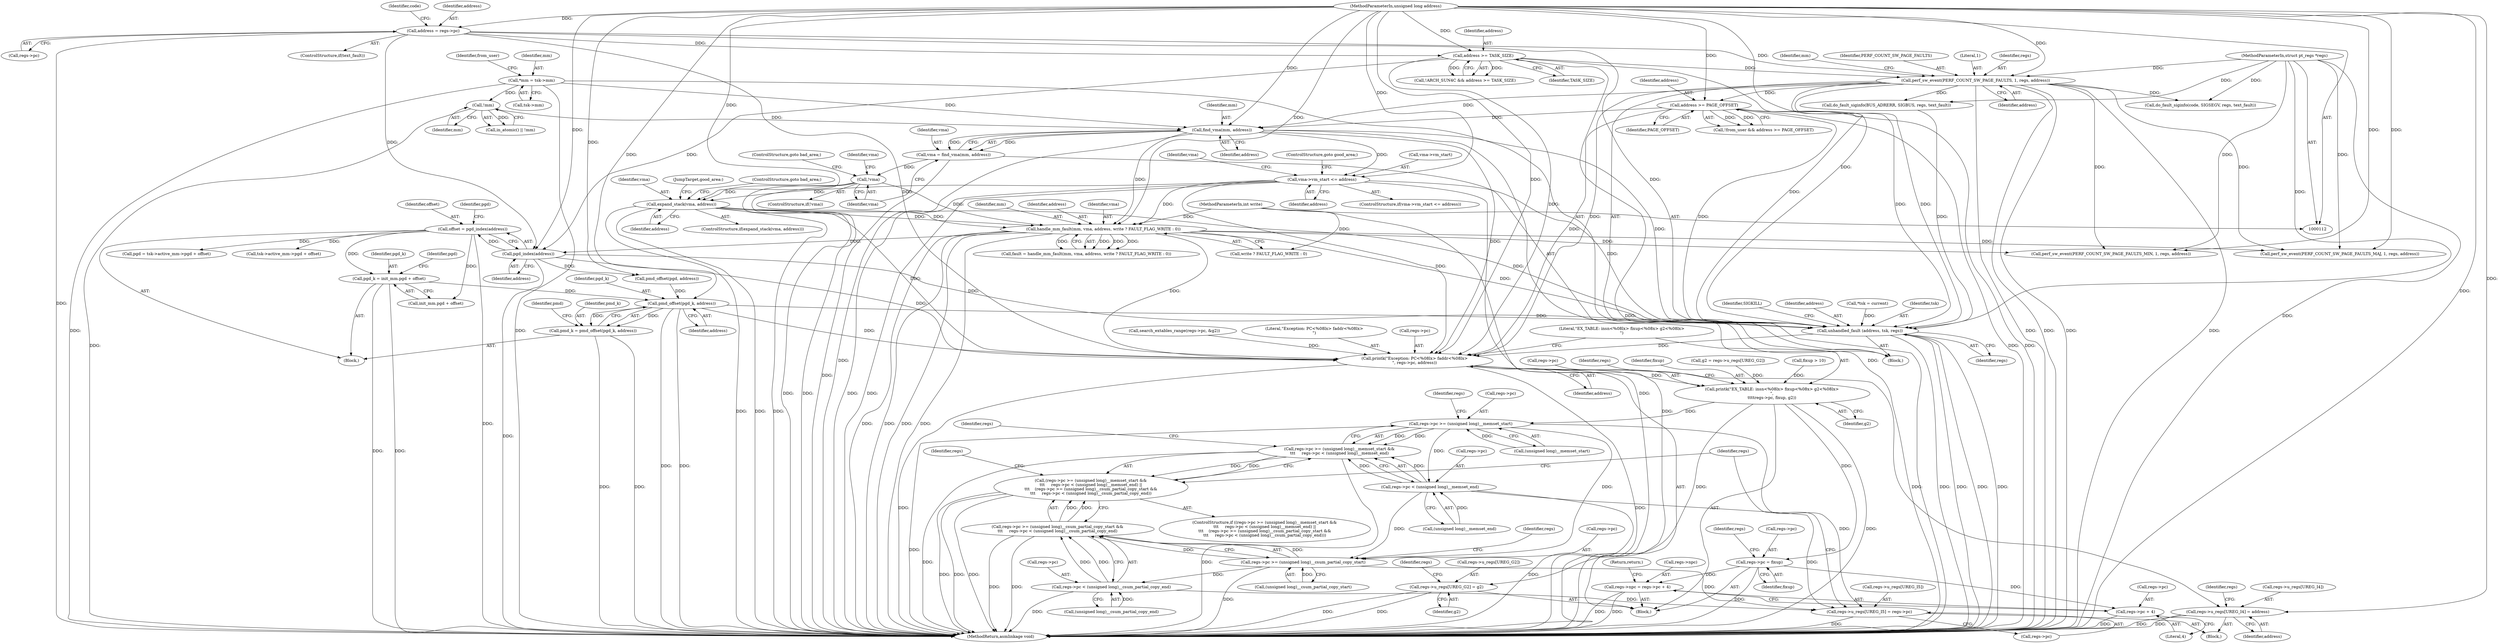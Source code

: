 digraph "0_linux_a8b0ca17b80e92faab46ee7179ba9e99ccb61233_43@integer" {
"1000481" [label="(Call,pgd_k = init_mm.pgd + offset)"];
"1000464" [label="(Call,offset = pgd_index(address))"];
"1000466" [label="(Call,pgd_index(address))"];
"1000156" [label="(Call,address >= TASK_SIZE)"];
"1000144" [label="(Call,address = regs->pc)"];
"1000116" [label="(MethodParameterIn,unsigned long address)"];
"1000242" [label="(Call,handle_mm_fault(mm, vma, address, write ? FAULT_FLAG_WRITE : 0))"];
"1000186" [label="(Call,find_vma(mm, address))"];
"1000163" [label="(Call,!mm)"];
"1000124" [label="(Call,*mm = tsk->mm)"];
"1000180" [label="(Call,address >= PAGE_OFFSET)"];
"1000166" [label="(Call,perf_sw_event(PERF_COUNT_SW_PAGE_FAULTS, 1, regs, address))"];
"1000113" [label="(MethodParameterIn,struct pt_regs *regs)"];
"1000209" [label="(Call,expand_stack(vma, address))"];
"1000190" [label="(Call,!vma)"];
"1000184" [label="(Call,vma = find_vma(mm, address))"];
"1000194" [label="(Call,vma->vm_start <= address)"];
"1000115" [label="(MethodParameterIn,int write)"];
"1000515" [label="(Call,pmd_offset(pgd_k, address))"];
"1000344" [label="(Call,printk(\"Exception: PC<%08lx> faddr<%08lx>\n\", regs->pc, address))"];
"1000350" [label="(Call,printk(\"EX_TABLE: insn<%08lx> fixup<%08x> g2<%08lx>\n\",\n\t\t\t\tregs->pc, fixup, g2))"];
"1000360" [label="(Call,regs->pc >= (unsigned long)__memset_start)"];
"1000359" [label="(Call,regs->pc >= (unsigned long)__memset_start &&\n\t\t\t     regs->pc < (unsigned long)__memset_end)"];
"1000358" [label="(Call,(regs->pc >= (unsigned long)__memset_start &&\n\t\t\t     regs->pc < (unsigned long)__memset_end) ||\n\t\t\t    (regs->pc >= (unsigned long)__csum_partial_copy_start &&\n\t\t\t     regs->pc < (unsigned long)__csum_partial_copy_end))"];
"1000367" [label="(Call,regs->pc < (unsigned long)__memset_end)"];
"1000375" [label="(Call,regs->pc >= (unsigned long)__csum_partial_copy_start)"];
"1000374" [label="(Call,regs->pc >= (unsigned long)__csum_partial_copy_start &&\n\t\t\t     regs->pc < (unsigned long)__csum_partial_copy_end)"];
"1000382" [label="(Call,regs->pc < (unsigned long)__csum_partial_copy_end)"];
"1000397" [label="(Call,regs->u_regs[UREG_I5] = regs->pc)"];
"1000406" [label="(Call,regs->u_regs[UREG_G2] = g2)"];
"1000413" [label="(Call,regs->pc = fixup)"];
"1000418" [label="(Call,regs->npc = regs->pc + 4)"];
"1000422" [label="(Call,regs->pc + 4)"];
"1000390" [label="(Call,regs->u_regs[UREG_I4] = address)"];
"1000428" [label="(Call,unhandled_fault (address, tsk, regs))"];
"1000513" [label="(Call,pmd_k = pmd_offset(pgd_k, address))"];
"1000133" [label="(Identifier,from_user)"];
"1000204" [label="(Identifier,vma)"];
"1000465" [label="(Identifier,offset)"];
"1000400" [label="(Identifier,regs)"];
"1000124" [label="(Call,*mm = tsk->mm)"];
"1000177" [label="(Call,!from_user && address >= PAGE_OFFSET)"];
"1000359" [label="(Call,regs->pc >= (unsigned long)__memset_start &&\n\t\t\t     regs->pc < (unsigned long)__memset_end)"];
"1000277" [label="(Call,perf_sw_event(PERF_COUNT_SW_PAGE_FAULTS_MAJ, 1, regs, address))"];
"1000420" [label="(Identifier,regs)"];
"1000367" [label="(Call,regs->pc < (unsigned long)__memset_end)"];
"1000492" [label="(Identifier,pgd)"];
"1000406" [label="(Call,regs->u_regs[UREG_G2] = g2)"];
"1000166" [label="(Call,perf_sw_event(PERF_COUNT_SW_PAGE_FAULTS, 1, regs, address))"];
"1000386" [label="(Call,(unsigned long)__csum_partial_copy_end)"];
"1000357" [label="(ControlStructure,if ((regs->pc >= (unsigned long)__memset_start &&\n\t\t\t     regs->pc < (unsigned long)__memset_end) ||\n\t\t\t    (regs->pc >= (unsigned long)__csum_partial_copy_start &&\n\t\t\t     regs->pc < (unsigned long)__csum_partial_copy_end)))"];
"1000187" [label="(Identifier,mm)"];
"1000417" [label="(Identifier,fixup)"];
"1000369" [label="(Identifier,regs)"];
"1000510" [label="(Call,pmd_offset(pgd, address))"];
"1000364" [label="(Call,(unsigned long)__memset_start)"];
"1000472" [label="(Call,pgd = tsk->active_mm->pgd + offset)"];
"1000428" [label="(Call,unhandled_fault (address, tsk, regs))"];
"1000213" [label="(JumpTarget,good_area:)"];
"1000375" [label="(Call,regs->pc >= (unsigned long)__csum_partial_copy_start)"];
"1000473" [label="(Identifier,pgd)"];
"1000371" [label="(Call,(unsigned long)__memset_end)"];
"1000362" [label="(Identifier,regs)"];
"1000180" [label="(Call,address >= PAGE_OFFSET)"];
"1000188" [label="(Identifier,address)"];
"1000355" [label="(Identifier,fixup)"];
"1000426" [label="(Literal,4)"];
"1000246" [label="(Call,write ? FAULT_FLAG_WRITE : 0)"];
"1000181" [label="(Identifier,address)"];
"1000316" [label="(Call,g2 = regs->u_regs[UREG_G2])"];
"1000339" [label="(Block,)"];
"1000185" [label="(Identifier,vma)"];
"1000199" [label="(ControlStructure,goto good_area;)"];
"1000423" [label="(Call,regs->pc)"];
"1000209" [label="(Call,expand_stack(vma, address))"];
"1000116" [label="(MethodParameterIn,unsigned long address)"];
"1000361" [label="(Call,regs->pc)"];
"1000194" [label="(Call,vma->vm_start <= address)"];
"1000336" [label="(Call,fixup > 10)"];
"1000517" [label="(Identifier,address)"];
"1000329" [label="(Call,search_extables_range(regs->pc, &g2))"];
"1000168" [label="(Literal,1)"];
"1000115" [label="(MethodParameterIn,int write)"];
"1000513" [label="(Call,pmd_k = pmd_offset(pgd_k, address))"];
"1000212" [label="(ControlStructure,goto bad_area;)"];
"1000433" [label="(Identifier,SIGKILL)"];
"1000429" [label="(Identifier,address)"];
"1000191" [label="(Identifier,vma)"];
"1000198" [label="(Identifier,address)"];
"1000120" [label="(Call,*tsk = current)"];
"1000418" [label="(Call,regs->npc = regs->pc + 4)"];
"1000157" [label="(Identifier,address)"];
"1000415" [label="(Identifier,regs)"];
"1000419" [label="(Call,regs->npc)"];
"1000144" [label="(Call,address = regs->pc)"];
"1000345" [label="(Literal,\"Exception: PC<%08lx> faddr<%08lx>\n\")"];
"1000117" [label="(Block,)"];
"1000189" [label="(ControlStructure,if(!vma))"];
"1000376" [label="(Call,regs->pc)"];
"1000382" [label="(Call,regs->pc < (unsigned long)__csum_partial_copy_end)"];
"1000384" [label="(Identifier,regs)"];
"1000245" [label="(Identifier,address)"];
"1000242" [label="(Call,handle_mm_fault(mm, vma, address, write ? FAULT_FLAG_WRITE : 0))"];
"1000352" [label="(Call,regs->pc)"];
"1000153" [label="(Call,!ARCH_SUN4C && address >= TASK_SIZE)"];
"1000350" [label="(Call,printk(\"EX_TABLE: insn<%08lx> fixup<%08x> g2<%08lx>\n\",\n\t\t\t\tregs->pc, fixup, g2))"];
"1000412" [label="(Identifier,g2)"];
"1000396" [label="(Identifier,address)"];
"1000427" [label="(Return,return;)"];
"1000474" [label="(Call,tsk->active_mm->pgd + offset)"];
"1000393" [label="(Identifier,regs)"];
"1000169" [label="(Identifier,regs)"];
"1000379" [label="(Call,(unsigned long)__csum_partial_copy_start)"];
"1000190" [label="(Call,!vma)"];
"1000161" [label="(Call,in_atomic() || !mm)"];
"1000452" [label="(Call,do_fault_siginfo(BUS_ADRERR, SIGBUS, regs, text_fault))"];
"1000409" [label="(Identifier,regs)"];
"1000186" [label="(Call,find_vma(mm, address))"];
"1000184" [label="(Call,vma = find_vma(mm, address))"];
"1000309" [label="(Call,do_fault_siginfo(code, SIGSEGV, regs, text_fault))"];
"1000195" [label="(Call,vma->vm_start)"];
"1000383" [label="(Call,regs->pc)"];
"1000534" [label="(MethodReturn,asmlinkage void)"];
"1000142" [label="(ControlStructure,if(text_fault))"];
"1000377" [label="(Identifier,regs)"];
"1000344" [label="(Call,printk(\"Exception: PC<%08lx> faddr<%08lx>\n\", regs->pc, address))"];
"1000240" [label="(Call,fault = handle_mm_fault(mm, vma, address, write ? FAULT_FLAG_WRITE : 0))"];
"1000211" [label="(Identifier,address)"];
"1000126" [label="(Call,tsk->mm)"];
"1000374" [label="(Call,regs->pc >= (unsigned long)__csum_partial_copy_start &&\n\t\t\t     regs->pc < (unsigned long)__csum_partial_copy_end)"];
"1000244" [label="(Identifier,vma)"];
"1000431" [label="(Identifier,regs)"];
"1000407" [label="(Call,regs->u_regs[UREG_G2])"];
"1000170" [label="(Identifier,address)"];
"1000146" [label="(Call,regs->pc)"];
"1000351" [label="(Literal,\"EX_TABLE: insn<%08lx> fixup<%08x> g2<%08lx>\n\")"];
"1000516" [label="(Identifier,pgd_k)"];
"1000522" [label="(Identifier,pmd)"];
"1000483" [label="(Call,init_mm.pgd + offset)"];
"1000158" [label="(Identifier,TASK_SIZE)"];
"1000196" [label="(Identifier,vma)"];
"1000346" [label="(Call,regs->pc)"];
"1000349" [label="(Identifier,address)"];
"1000163" [label="(Call,!mm)"];
"1000467" [label="(Identifier,address)"];
"1000193" [label="(ControlStructure,if(vma->vm_start <= address))"];
"1000391" [label="(Call,regs->u_regs[UREG_I4])"];
"1000414" [label="(Call,regs->pc)"];
"1000288" [label="(Call,perf_sw_event(PERF_COUNT_SW_PAGE_FAULTS_MIN, 1, regs, address))"];
"1000464" [label="(Call,offset = pgd_index(address))"];
"1000192" [label="(ControlStructure,goto bad_area;)"];
"1000156" [label="(Call,address >= TASK_SIZE)"];
"1000150" [label="(Identifier,code)"];
"1000389" [label="(Block,)"];
"1000210" [label="(Identifier,vma)"];
"1000368" [label="(Call,regs->pc)"];
"1000390" [label="(Call,regs->u_regs[UREG_I4] = address)"];
"1000125" [label="(Identifier,mm)"];
"1000164" [label="(Identifier,mm)"];
"1000182" [label="(Identifier,PAGE_OFFSET)"];
"1000174" [label="(Identifier,mm)"];
"1000514" [label="(Identifier,pmd_k)"];
"1000145" [label="(Identifier,address)"];
"1000397" [label="(Call,regs->u_regs[UREG_I5] = regs->pc)"];
"1000466" [label="(Call,pgd_index(address))"];
"1000515" [label="(Call,pmd_offset(pgd_k, address))"];
"1000413" [label="(Call,regs->pc = fixup)"];
"1000356" [label="(Identifier,g2)"];
"1000358" [label="(Call,(regs->pc >= (unsigned long)__memset_start &&\n\t\t\t     regs->pc < (unsigned long)__memset_end) ||\n\t\t\t    (regs->pc >= (unsigned long)__csum_partial_copy_start &&\n\t\t\t     regs->pc < (unsigned long)__csum_partial_copy_end))"];
"1000482" [label="(Identifier,pgd_k)"];
"1000113" [label="(MethodParameterIn,struct pt_regs *regs)"];
"1000243" [label="(Identifier,mm)"];
"1000430" [label="(Identifier,tsk)"];
"1000398" [label="(Call,regs->u_regs[UREG_I5])"];
"1000360" [label="(Call,regs->pc >= (unsigned long)__memset_start)"];
"1000422" [label="(Call,regs->pc + 4)"];
"1000208" [label="(ControlStructure,if(expand_stack(vma, address)))"];
"1000462" [label="(Block,)"];
"1000481" [label="(Call,pgd_k = init_mm.pgd + offset)"];
"1000167" [label="(Identifier,PERF_COUNT_SW_PAGE_FAULTS)"];
"1000403" [label="(Call,regs->pc)"];
"1000481" -> "1000462"  [label="AST: "];
"1000481" -> "1000483"  [label="CFG: "];
"1000482" -> "1000481"  [label="AST: "];
"1000483" -> "1000481"  [label="AST: "];
"1000492" -> "1000481"  [label="CFG: "];
"1000481" -> "1000534"  [label="DDG: "];
"1000481" -> "1000534"  [label="DDG: "];
"1000464" -> "1000481"  [label="DDG: "];
"1000481" -> "1000515"  [label="DDG: "];
"1000464" -> "1000462"  [label="AST: "];
"1000464" -> "1000466"  [label="CFG: "];
"1000465" -> "1000464"  [label="AST: "];
"1000466" -> "1000464"  [label="AST: "];
"1000473" -> "1000464"  [label="CFG: "];
"1000464" -> "1000534"  [label="DDG: "];
"1000466" -> "1000464"  [label="DDG: "];
"1000464" -> "1000472"  [label="DDG: "];
"1000464" -> "1000474"  [label="DDG: "];
"1000464" -> "1000483"  [label="DDG: "];
"1000466" -> "1000467"  [label="CFG: "];
"1000467" -> "1000466"  [label="AST: "];
"1000466" -> "1000534"  [label="DDG: "];
"1000466" -> "1000344"  [label="DDG: "];
"1000466" -> "1000428"  [label="DDG: "];
"1000156" -> "1000466"  [label="DDG: "];
"1000144" -> "1000466"  [label="DDG: "];
"1000242" -> "1000466"  [label="DDG: "];
"1000116" -> "1000466"  [label="DDG: "];
"1000466" -> "1000510"  [label="DDG: "];
"1000156" -> "1000153"  [label="AST: "];
"1000156" -> "1000158"  [label="CFG: "];
"1000157" -> "1000156"  [label="AST: "];
"1000158" -> "1000156"  [label="AST: "];
"1000153" -> "1000156"  [label="CFG: "];
"1000156" -> "1000534"  [label="DDG: "];
"1000156" -> "1000153"  [label="DDG: "];
"1000156" -> "1000153"  [label="DDG: "];
"1000144" -> "1000156"  [label="DDG: "];
"1000116" -> "1000156"  [label="DDG: "];
"1000156" -> "1000166"  [label="DDG: "];
"1000156" -> "1000344"  [label="DDG: "];
"1000156" -> "1000428"  [label="DDG: "];
"1000144" -> "1000142"  [label="AST: "];
"1000144" -> "1000146"  [label="CFG: "];
"1000145" -> "1000144"  [label="AST: "];
"1000146" -> "1000144"  [label="AST: "];
"1000150" -> "1000144"  [label="CFG: "];
"1000144" -> "1000534"  [label="DDG: "];
"1000116" -> "1000144"  [label="DDG: "];
"1000144" -> "1000166"  [label="DDG: "];
"1000144" -> "1000344"  [label="DDG: "];
"1000144" -> "1000428"  [label="DDG: "];
"1000116" -> "1000112"  [label="AST: "];
"1000116" -> "1000534"  [label="DDG: "];
"1000116" -> "1000166"  [label="DDG: "];
"1000116" -> "1000180"  [label="DDG: "];
"1000116" -> "1000186"  [label="DDG: "];
"1000116" -> "1000194"  [label="DDG: "];
"1000116" -> "1000209"  [label="DDG: "];
"1000116" -> "1000242"  [label="DDG: "];
"1000116" -> "1000277"  [label="DDG: "];
"1000116" -> "1000288"  [label="DDG: "];
"1000116" -> "1000344"  [label="DDG: "];
"1000116" -> "1000390"  [label="DDG: "];
"1000116" -> "1000428"  [label="DDG: "];
"1000116" -> "1000510"  [label="DDG: "];
"1000116" -> "1000515"  [label="DDG: "];
"1000242" -> "1000240"  [label="AST: "];
"1000242" -> "1000246"  [label="CFG: "];
"1000243" -> "1000242"  [label="AST: "];
"1000244" -> "1000242"  [label="AST: "];
"1000245" -> "1000242"  [label="AST: "];
"1000246" -> "1000242"  [label="AST: "];
"1000240" -> "1000242"  [label="CFG: "];
"1000242" -> "1000534"  [label="DDG: "];
"1000242" -> "1000534"  [label="DDG: "];
"1000242" -> "1000534"  [label="DDG: "];
"1000242" -> "1000534"  [label="DDG: "];
"1000242" -> "1000240"  [label="DDG: "];
"1000242" -> "1000240"  [label="DDG: "];
"1000242" -> "1000240"  [label="DDG: "];
"1000242" -> "1000240"  [label="DDG: "];
"1000186" -> "1000242"  [label="DDG: "];
"1000209" -> "1000242"  [label="DDG: "];
"1000209" -> "1000242"  [label="DDG: "];
"1000190" -> "1000242"  [label="DDG: "];
"1000194" -> "1000242"  [label="DDG: "];
"1000115" -> "1000242"  [label="DDG: "];
"1000242" -> "1000277"  [label="DDG: "];
"1000242" -> "1000288"  [label="DDG: "];
"1000242" -> "1000344"  [label="DDG: "];
"1000242" -> "1000428"  [label="DDG: "];
"1000186" -> "1000184"  [label="AST: "];
"1000186" -> "1000188"  [label="CFG: "];
"1000187" -> "1000186"  [label="AST: "];
"1000188" -> "1000186"  [label="AST: "];
"1000184" -> "1000186"  [label="CFG: "];
"1000186" -> "1000534"  [label="DDG: "];
"1000186" -> "1000534"  [label="DDG: "];
"1000186" -> "1000184"  [label="DDG: "];
"1000186" -> "1000184"  [label="DDG: "];
"1000163" -> "1000186"  [label="DDG: "];
"1000124" -> "1000186"  [label="DDG: "];
"1000180" -> "1000186"  [label="DDG: "];
"1000166" -> "1000186"  [label="DDG: "];
"1000186" -> "1000194"  [label="DDG: "];
"1000186" -> "1000344"  [label="DDG: "];
"1000186" -> "1000428"  [label="DDG: "];
"1000163" -> "1000161"  [label="AST: "];
"1000163" -> "1000164"  [label="CFG: "];
"1000164" -> "1000163"  [label="AST: "];
"1000161" -> "1000163"  [label="CFG: "];
"1000163" -> "1000534"  [label="DDG: "];
"1000163" -> "1000161"  [label="DDG: "];
"1000124" -> "1000163"  [label="DDG: "];
"1000124" -> "1000117"  [label="AST: "];
"1000124" -> "1000126"  [label="CFG: "];
"1000125" -> "1000124"  [label="AST: "];
"1000126" -> "1000124"  [label="AST: "];
"1000133" -> "1000124"  [label="CFG: "];
"1000124" -> "1000534"  [label="DDG: "];
"1000124" -> "1000534"  [label="DDG: "];
"1000180" -> "1000177"  [label="AST: "];
"1000180" -> "1000182"  [label="CFG: "];
"1000181" -> "1000180"  [label="AST: "];
"1000182" -> "1000180"  [label="AST: "];
"1000177" -> "1000180"  [label="CFG: "];
"1000180" -> "1000534"  [label="DDG: "];
"1000180" -> "1000534"  [label="DDG: "];
"1000180" -> "1000177"  [label="DDG: "];
"1000180" -> "1000177"  [label="DDG: "];
"1000166" -> "1000180"  [label="DDG: "];
"1000180" -> "1000344"  [label="DDG: "];
"1000180" -> "1000428"  [label="DDG: "];
"1000166" -> "1000117"  [label="AST: "];
"1000166" -> "1000170"  [label="CFG: "];
"1000167" -> "1000166"  [label="AST: "];
"1000168" -> "1000166"  [label="AST: "];
"1000169" -> "1000166"  [label="AST: "];
"1000170" -> "1000166"  [label="AST: "];
"1000174" -> "1000166"  [label="CFG: "];
"1000166" -> "1000534"  [label="DDG: "];
"1000166" -> "1000534"  [label="DDG: "];
"1000166" -> "1000534"  [label="DDG: "];
"1000166" -> "1000534"  [label="DDG: "];
"1000113" -> "1000166"  [label="DDG: "];
"1000166" -> "1000277"  [label="DDG: "];
"1000166" -> "1000288"  [label="DDG: "];
"1000166" -> "1000309"  [label="DDG: "];
"1000166" -> "1000344"  [label="DDG: "];
"1000166" -> "1000428"  [label="DDG: "];
"1000166" -> "1000428"  [label="DDG: "];
"1000166" -> "1000452"  [label="DDG: "];
"1000113" -> "1000112"  [label="AST: "];
"1000113" -> "1000534"  [label="DDG: "];
"1000113" -> "1000277"  [label="DDG: "];
"1000113" -> "1000288"  [label="DDG: "];
"1000113" -> "1000309"  [label="DDG: "];
"1000113" -> "1000428"  [label="DDG: "];
"1000113" -> "1000452"  [label="DDG: "];
"1000209" -> "1000208"  [label="AST: "];
"1000209" -> "1000211"  [label="CFG: "];
"1000210" -> "1000209"  [label="AST: "];
"1000211" -> "1000209"  [label="AST: "];
"1000212" -> "1000209"  [label="CFG: "];
"1000213" -> "1000209"  [label="CFG: "];
"1000209" -> "1000534"  [label="DDG: "];
"1000209" -> "1000534"  [label="DDG: "];
"1000209" -> "1000534"  [label="DDG: "];
"1000190" -> "1000209"  [label="DDG: "];
"1000194" -> "1000209"  [label="DDG: "];
"1000209" -> "1000344"  [label="DDG: "];
"1000209" -> "1000428"  [label="DDG: "];
"1000190" -> "1000189"  [label="AST: "];
"1000190" -> "1000191"  [label="CFG: "];
"1000191" -> "1000190"  [label="AST: "];
"1000192" -> "1000190"  [label="CFG: "];
"1000196" -> "1000190"  [label="CFG: "];
"1000190" -> "1000534"  [label="DDG: "];
"1000190" -> "1000534"  [label="DDG: "];
"1000184" -> "1000190"  [label="DDG: "];
"1000184" -> "1000117"  [label="AST: "];
"1000185" -> "1000184"  [label="AST: "];
"1000191" -> "1000184"  [label="CFG: "];
"1000184" -> "1000534"  [label="DDG: "];
"1000194" -> "1000193"  [label="AST: "];
"1000194" -> "1000198"  [label="CFG: "];
"1000195" -> "1000194"  [label="AST: "];
"1000198" -> "1000194"  [label="AST: "];
"1000199" -> "1000194"  [label="CFG: "];
"1000204" -> "1000194"  [label="CFG: "];
"1000194" -> "1000534"  [label="DDG: "];
"1000194" -> "1000534"  [label="DDG: "];
"1000194" -> "1000534"  [label="DDG: "];
"1000194" -> "1000344"  [label="DDG: "];
"1000194" -> "1000428"  [label="DDG: "];
"1000115" -> "1000112"  [label="AST: "];
"1000115" -> "1000534"  [label="DDG: "];
"1000115" -> "1000246"  [label="DDG: "];
"1000515" -> "1000513"  [label="AST: "];
"1000515" -> "1000517"  [label="CFG: "];
"1000516" -> "1000515"  [label="AST: "];
"1000517" -> "1000515"  [label="AST: "];
"1000513" -> "1000515"  [label="CFG: "];
"1000515" -> "1000534"  [label="DDG: "];
"1000515" -> "1000534"  [label="DDG: "];
"1000515" -> "1000344"  [label="DDG: "];
"1000515" -> "1000428"  [label="DDG: "];
"1000515" -> "1000513"  [label="DDG: "];
"1000515" -> "1000513"  [label="DDG: "];
"1000510" -> "1000515"  [label="DDG: "];
"1000344" -> "1000339"  [label="AST: "];
"1000344" -> "1000349"  [label="CFG: "];
"1000345" -> "1000344"  [label="AST: "];
"1000346" -> "1000344"  [label="AST: "];
"1000349" -> "1000344"  [label="AST: "];
"1000351" -> "1000344"  [label="CFG: "];
"1000344" -> "1000534"  [label="DDG: "];
"1000344" -> "1000534"  [label="DDG: "];
"1000329" -> "1000344"  [label="DDG: "];
"1000428" -> "1000344"  [label="DDG: "];
"1000344" -> "1000350"  [label="DDG: "];
"1000344" -> "1000390"  [label="DDG: "];
"1000350" -> "1000339"  [label="AST: "];
"1000350" -> "1000356"  [label="CFG: "];
"1000351" -> "1000350"  [label="AST: "];
"1000352" -> "1000350"  [label="AST: "];
"1000355" -> "1000350"  [label="AST: "];
"1000356" -> "1000350"  [label="AST: "];
"1000362" -> "1000350"  [label="CFG: "];
"1000350" -> "1000534"  [label="DDG: "];
"1000336" -> "1000350"  [label="DDG: "];
"1000316" -> "1000350"  [label="DDG: "];
"1000350" -> "1000360"  [label="DDG: "];
"1000350" -> "1000406"  [label="DDG: "];
"1000350" -> "1000413"  [label="DDG: "];
"1000360" -> "1000359"  [label="AST: "];
"1000360" -> "1000364"  [label="CFG: "];
"1000361" -> "1000360"  [label="AST: "];
"1000364" -> "1000360"  [label="AST: "];
"1000369" -> "1000360"  [label="CFG: "];
"1000359" -> "1000360"  [label="CFG: "];
"1000360" -> "1000534"  [label="DDG: "];
"1000360" -> "1000359"  [label="DDG: "];
"1000360" -> "1000359"  [label="DDG: "];
"1000364" -> "1000360"  [label="DDG: "];
"1000360" -> "1000367"  [label="DDG: "];
"1000360" -> "1000375"  [label="DDG: "];
"1000360" -> "1000397"  [label="DDG: "];
"1000359" -> "1000358"  [label="AST: "];
"1000359" -> "1000367"  [label="CFG: "];
"1000367" -> "1000359"  [label="AST: "];
"1000377" -> "1000359"  [label="CFG: "];
"1000358" -> "1000359"  [label="CFG: "];
"1000359" -> "1000534"  [label="DDG: "];
"1000359" -> "1000534"  [label="DDG: "];
"1000359" -> "1000358"  [label="DDG: "];
"1000359" -> "1000358"  [label="DDG: "];
"1000367" -> "1000359"  [label="DDG: "];
"1000367" -> "1000359"  [label="DDG: "];
"1000358" -> "1000357"  [label="AST: "];
"1000358" -> "1000374"  [label="CFG: "];
"1000374" -> "1000358"  [label="AST: "];
"1000393" -> "1000358"  [label="CFG: "];
"1000409" -> "1000358"  [label="CFG: "];
"1000358" -> "1000534"  [label="DDG: "];
"1000358" -> "1000534"  [label="DDG: "];
"1000358" -> "1000534"  [label="DDG: "];
"1000374" -> "1000358"  [label="DDG: "];
"1000374" -> "1000358"  [label="DDG: "];
"1000367" -> "1000371"  [label="CFG: "];
"1000368" -> "1000367"  [label="AST: "];
"1000371" -> "1000367"  [label="AST: "];
"1000367" -> "1000534"  [label="DDG: "];
"1000371" -> "1000367"  [label="DDG: "];
"1000367" -> "1000375"  [label="DDG: "];
"1000367" -> "1000397"  [label="DDG: "];
"1000375" -> "1000374"  [label="AST: "];
"1000375" -> "1000379"  [label="CFG: "];
"1000376" -> "1000375"  [label="AST: "];
"1000379" -> "1000375"  [label="AST: "];
"1000384" -> "1000375"  [label="CFG: "];
"1000374" -> "1000375"  [label="CFG: "];
"1000375" -> "1000534"  [label="DDG: "];
"1000375" -> "1000374"  [label="DDG: "];
"1000375" -> "1000374"  [label="DDG: "];
"1000379" -> "1000375"  [label="DDG: "];
"1000375" -> "1000382"  [label="DDG: "];
"1000375" -> "1000397"  [label="DDG: "];
"1000374" -> "1000382"  [label="CFG: "];
"1000382" -> "1000374"  [label="AST: "];
"1000374" -> "1000534"  [label="DDG: "];
"1000374" -> "1000534"  [label="DDG: "];
"1000382" -> "1000374"  [label="DDG: "];
"1000382" -> "1000374"  [label="DDG: "];
"1000382" -> "1000386"  [label="CFG: "];
"1000383" -> "1000382"  [label="AST: "];
"1000386" -> "1000382"  [label="AST: "];
"1000382" -> "1000534"  [label="DDG: "];
"1000386" -> "1000382"  [label="DDG: "];
"1000382" -> "1000397"  [label="DDG: "];
"1000397" -> "1000389"  [label="AST: "];
"1000397" -> "1000403"  [label="CFG: "];
"1000398" -> "1000397"  [label="AST: "];
"1000403" -> "1000397"  [label="AST: "];
"1000409" -> "1000397"  [label="CFG: "];
"1000397" -> "1000534"  [label="DDG: "];
"1000406" -> "1000339"  [label="AST: "];
"1000406" -> "1000412"  [label="CFG: "];
"1000407" -> "1000406"  [label="AST: "];
"1000412" -> "1000406"  [label="AST: "];
"1000415" -> "1000406"  [label="CFG: "];
"1000406" -> "1000534"  [label="DDG: "];
"1000406" -> "1000534"  [label="DDG: "];
"1000413" -> "1000339"  [label="AST: "];
"1000413" -> "1000417"  [label="CFG: "];
"1000414" -> "1000413"  [label="AST: "];
"1000417" -> "1000413"  [label="AST: "];
"1000420" -> "1000413"  [label="CFG: "];
"1000413" -> "1000534"  [label="DDG: "];
"1000413" -> "1000418"  [label="DDG: "];
"1000413" -> "1000422"  [label="DDG: "];
"1000418" -> "1000339"  [label="AST: "];
"1000418" -> "1000422"  [label="CFG: "];
"1000419" -> "1000418"  [label="AST: "];
"1000422" -> "1000418"  [label="AST: "];
"1000427" -> "1000418"  [label="CFG: "];
"1000418" -> "1000534"  [label="DDG: "];
"1000418" -> "1000534"  [label="DDG: "];
"1000422" -> "1000426"  [label="CFG: "];
"1000423" -> "1000422"  [label="AST: "];
"1000426" -> "1000422"  [label="AST: "];
"1000422" -> "1000534"  [label="DDG: "];
"1000390" -> "1000389"  [label="AST: "];
"1000390" -> "1000396"  [label="CFG: "];
"1000391" -> "1000390"  [label="AST: "];
"1000396" -> "1000390"  [label="AST: "];
"1000400" -> "1000390"  [label="CFG: "];
"1000390" -> "1000534"  [label="DDG: "];
"1000390" -> "1000534"  [label="DDG: "];
"1000428" -> "1000117"  [label="AST: "];
"1000428" -> "1000431"  [label="CFG: "];
"1000429" -> "1000428"  [label="AST: "];
"1000430" -> "1000428"  [label="AST: "];
"1000431" -> "1000428"  [label="AST: "];
"1000433" -> "1000428"  [label="CFG: "];
"1000428" -> "1000534"  [label="DDG: "];
"1000428" -> "1000534"  [label="DDG: "];
"1000428" -> "1000534"  [label="DDG: "];
"1000428" -> "1000534"  [label="DDG: "];
"1000120" -> "1000428"  [label="DDG: "];
"1000452" -> "1000428"  [label="DDG: "];
"1000513" -> "1000462"  [label="AST: "];
"1000514" -> "1000513"  [label="AST: "];
"1000522" -> "1000513"  [label="CFG: "];
"1000513" -> "1000534"  [label="DDG: "];
"1000513" -> "1000534"  [label="DDG: "];
}
